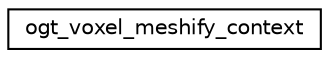 digraph "Graphical Class Hierarchy"
{
 // LATEX_PDF_SIZE
  edge [fontname="Helvetica",fontsize="10",labelfontname="Helvetica",labelfontsize="10"];
  node [fontname="Helvetica",fontsize="10",shape=record];
  rankdir="LR";
  Node0 [label="ogt_voxel_meshify_context",height=0.2,width=0.4,color="black", fillcolor="white", style="filled",URL="$dd/d6f/structogt__voxel__meshify__context.htm",tooltip=" "];
}
